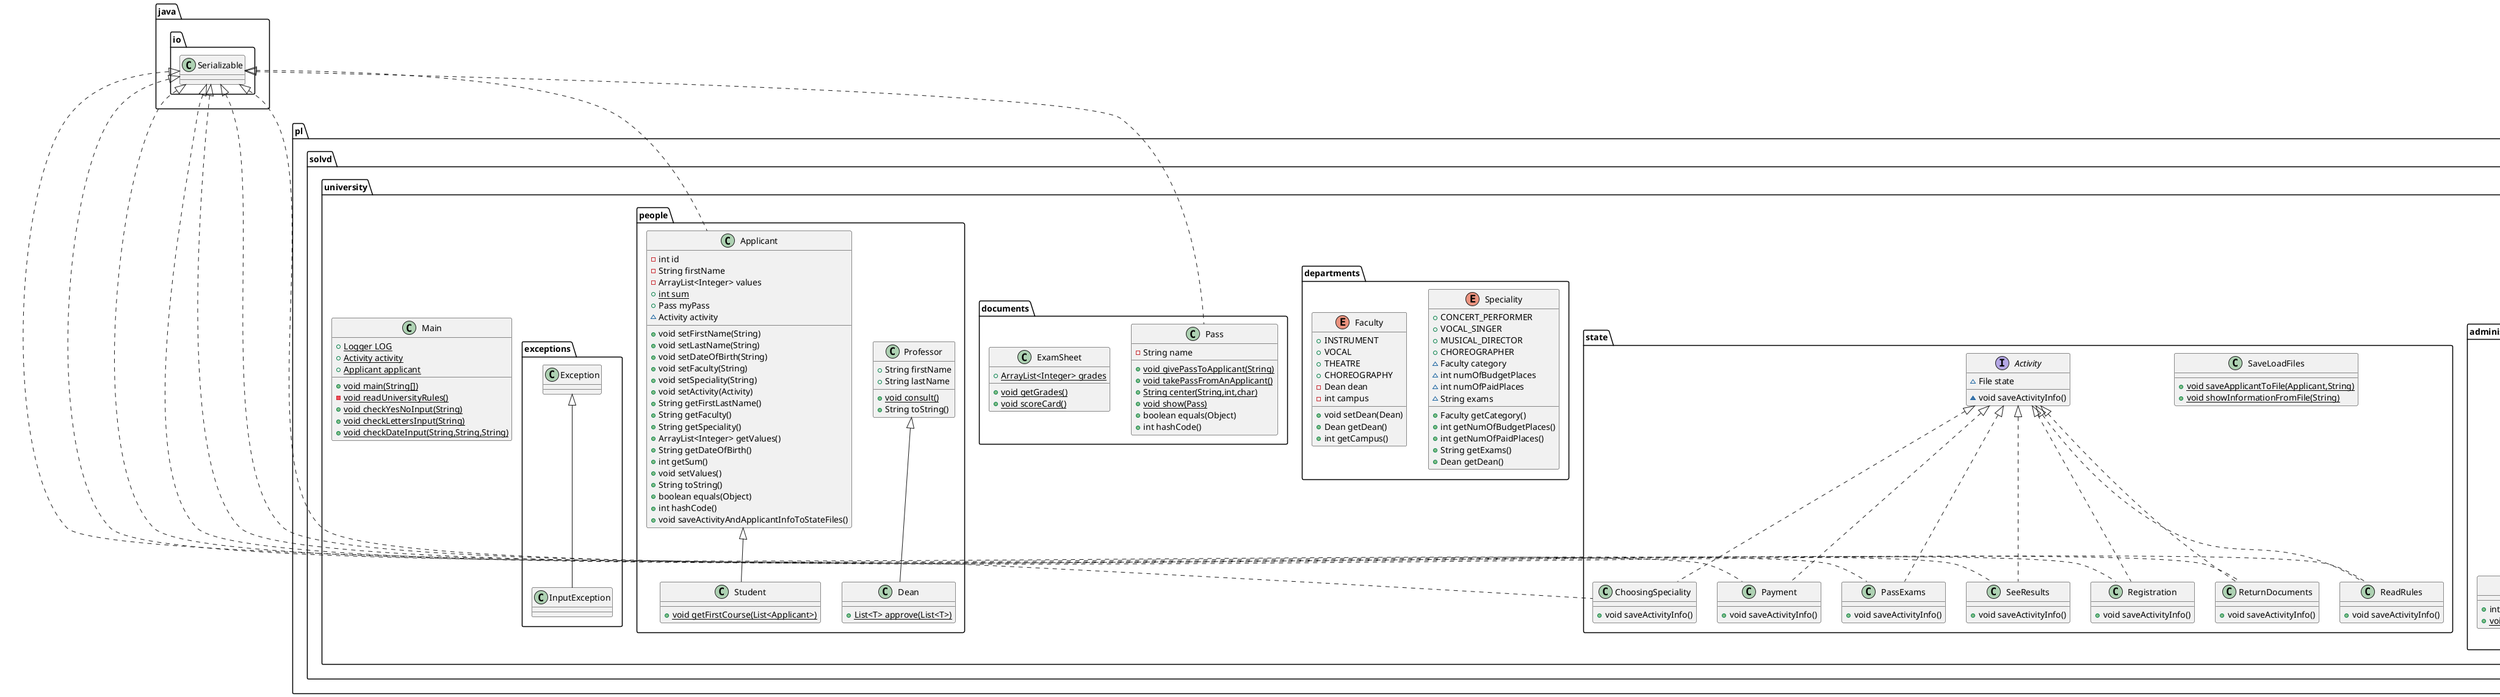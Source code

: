 @startuml
class pl.solvd.university.state.PassExams {
+ void saveActivityInfo()
}
class pl.solvd.university.administration.Accounting {
~ {static} void exceptPayment()
~ {static} void agreement(List<Applicant>)
}
enum pl.solvd.university.administration.Bill {
+  EDUCATION
- int price
+ int getPrice()
}
class pl.solvd.university.state.SaveLoadFiles {
+ {static} void saveApplicantToFile(Applicant,String)
+ {static} void showInformationFromFile(String)
}
class pl.solvd.university.state.SeeResults {
+ void saveActivityInfo()
}
class pl.solvd.university.state.Registration {
+ void saveActivityInfo()
}
enum pl.solvd.university.departments.Speciality {
+  CONCERT_PERFORMER
+  VOCAL_SINGER
+  MUSICAL_DIRECTOR
+  CHOREOGRAPHER
~ Faculty category
~ int numOfBudgetPlaces
~ int numOfPaidPlaces
~ String exams
+ Faculty getCategory()
+ int getNumOfBudgetPlaces()
+ int getNumOfPaidPlaces()
+ String getExams()
+ Dean getDean()
}
class pl.solvd.university.Main {
+ {static} Logger LOG
+ {static} Activity activity
+ {static} Applicant applicant
+ {static} void main(String[])
- {static} void readUniversityRules()
+ {static} void checkYesNoInput(String)
+ {static} void checkLettersInput(String)
+ {static} void checkDateInput(String,String,String)
}
class pl.solvd.university.people.Professor {
+ String firstName
+ String lastName
+ {static} void consult()
+ String toString()
}
class pl.solvd.university.administration.AdmissionsOffice {
+ {static} List<Applicant> applicants
+ {static} void chooseSpeciality()
+ {static} void registration()
+ {static} void returnOfDocuments()
}
enum pl.solvd.university.departments.Faculty {
+  INSTRUMENT
+  VOCAL
+  THEATRE
+  CHOREOGRAPHY
- Dean dean
- int campus
+ void setDean(Dean)
+ Dean getDean()
+ int getCampus()
}
class pl.solvd.university.administration.ExamBoard {
+ {static} byte MIN_PASS_SCORE
+ {static} void passExam()
+ {static} ArrayList<Integer> rate()
}
class pl.solvd.university.administration.Deanery {
+ int compare(Applicant,Applicant)
+ {static} void summingUpTheResultsOfEntranceExaminations(List<Applicant>,int,int,String)
}
class pl.solvd.university.people.Student {
+ {static} void getFirstCourse(List<Applicant>)
}
interface pl.solvd.university.state.Activity {
~ File state
~ void saveActivityInfo()
}
class pl.solvd.university.documents.Pass {
- String name
+ {static} void givePassToApplicant(String)
+ {static} void takePassFromAnApplicant()
+ {static} String center(String,int,char)
+ {static} void show(Pass)
+ boolean equals(Object)
+ int hashCode()
}
class pl.solvd.university.people.Applicant {
- int id
- String firstName
- ArrayList<Integer> values
+ {static} int sum
+ Pass myPass
~ Activity activity
+ void setFirstName(String)
+ void setLastName(String)
+ void setDateOfBirth(String)
+ void setFaculty(String)
+ void setSpeciality(String)
+ void setActivity(Activity)
+ String getFirstLastName()
+ String getFaculty()
+ String getSpeciality()
+ ArrayList<Integer> getValues()
+ String getDateOfBirth()
+ int getSum()
+ void setValues()
+ String toString()
+ boolean equals(Object)
+ int hashCode()
+ void saveActivityAndApplicantInfoToStateFiles()
}
class pl.solvd.university.people.Dean {
+ {static} List<T> approve(List<T>)
}
class pl.solvd.university.state.ReturnDocuments {
+ void saveActivityInfo()
}
class pl.solvd.university.exceptions.InputException {
}
class pl.solvd.university.state.ReadRules {
+ void saveActivityInfo()
}
class pl.solvd.university.state.ChoosingSpeciality {
+ void saveActivityInfo()
}
class pl.solvd.university.state.Payment {
+ void saveActivityInfo()
}
class pl.solvd.university.documents.ExamSheet {
+ {static} ArrayList<Integer> grades
+ {static} void getGrades()
+ {static} void scoreCard()
}


pl.solvd.university.state.Activity <|.. pl.solvd.university.state.PassExams
java.io.Serializable <|.. pl.solvd.university.state.PassExams
pl.solvd.university.state.Activity <|.. pl.solvd.university.state.SeeResults
java.io.Serializable <|.. pl.solvd.university.state.SeeResults
pl.solvd.university.state.Activity <|.. pl.solvd.university.state.Registration
java.io.Serializable <|.. pl.solvd.university.state.Registration
pl.solvd.university.administration.Comparator <|.. pl.solvd.university.administration.Deanery
pl.solvd.university.people.Applicant <|-- pl.solvd.university.people.Student
java.io.Serializable <|.. pl.solvd.university.documents.Pass
java.io.Serializable <|.. pl.solvd.university.people.Applicant
pl.solvd.university.people.Professor <|-- pl.solvd.university.people.Dean
pl.solvd.university.state.Activity <|.. pl.solvd.university.state.ReturnDocuments
java.io.Serializable <|.. pl.solvd.university.state.ReturnDocuments
pl.solvd.university.exceptions.Exception <|-- pl.solvd.university.exceptions.InputException
pl.solvd.university.state.Activity <|.. pl.solvd.university.state.ReadRules
java.io.Serializable <|.. pl.solvd.university.state.ReadRules
pl.solvd.university.state.Activity <|.. pl.solvd.university.state.ChoosingSpeciality
java.io.Serializable <|.. pl.solvd.university.state.ChoosingSpeciality
pl.solvd.university.state.Activity <|.. pl.solvd.university.state.Payment
java.io.Serializable <|.. pl.solvd.university.state.Payment
@enduml